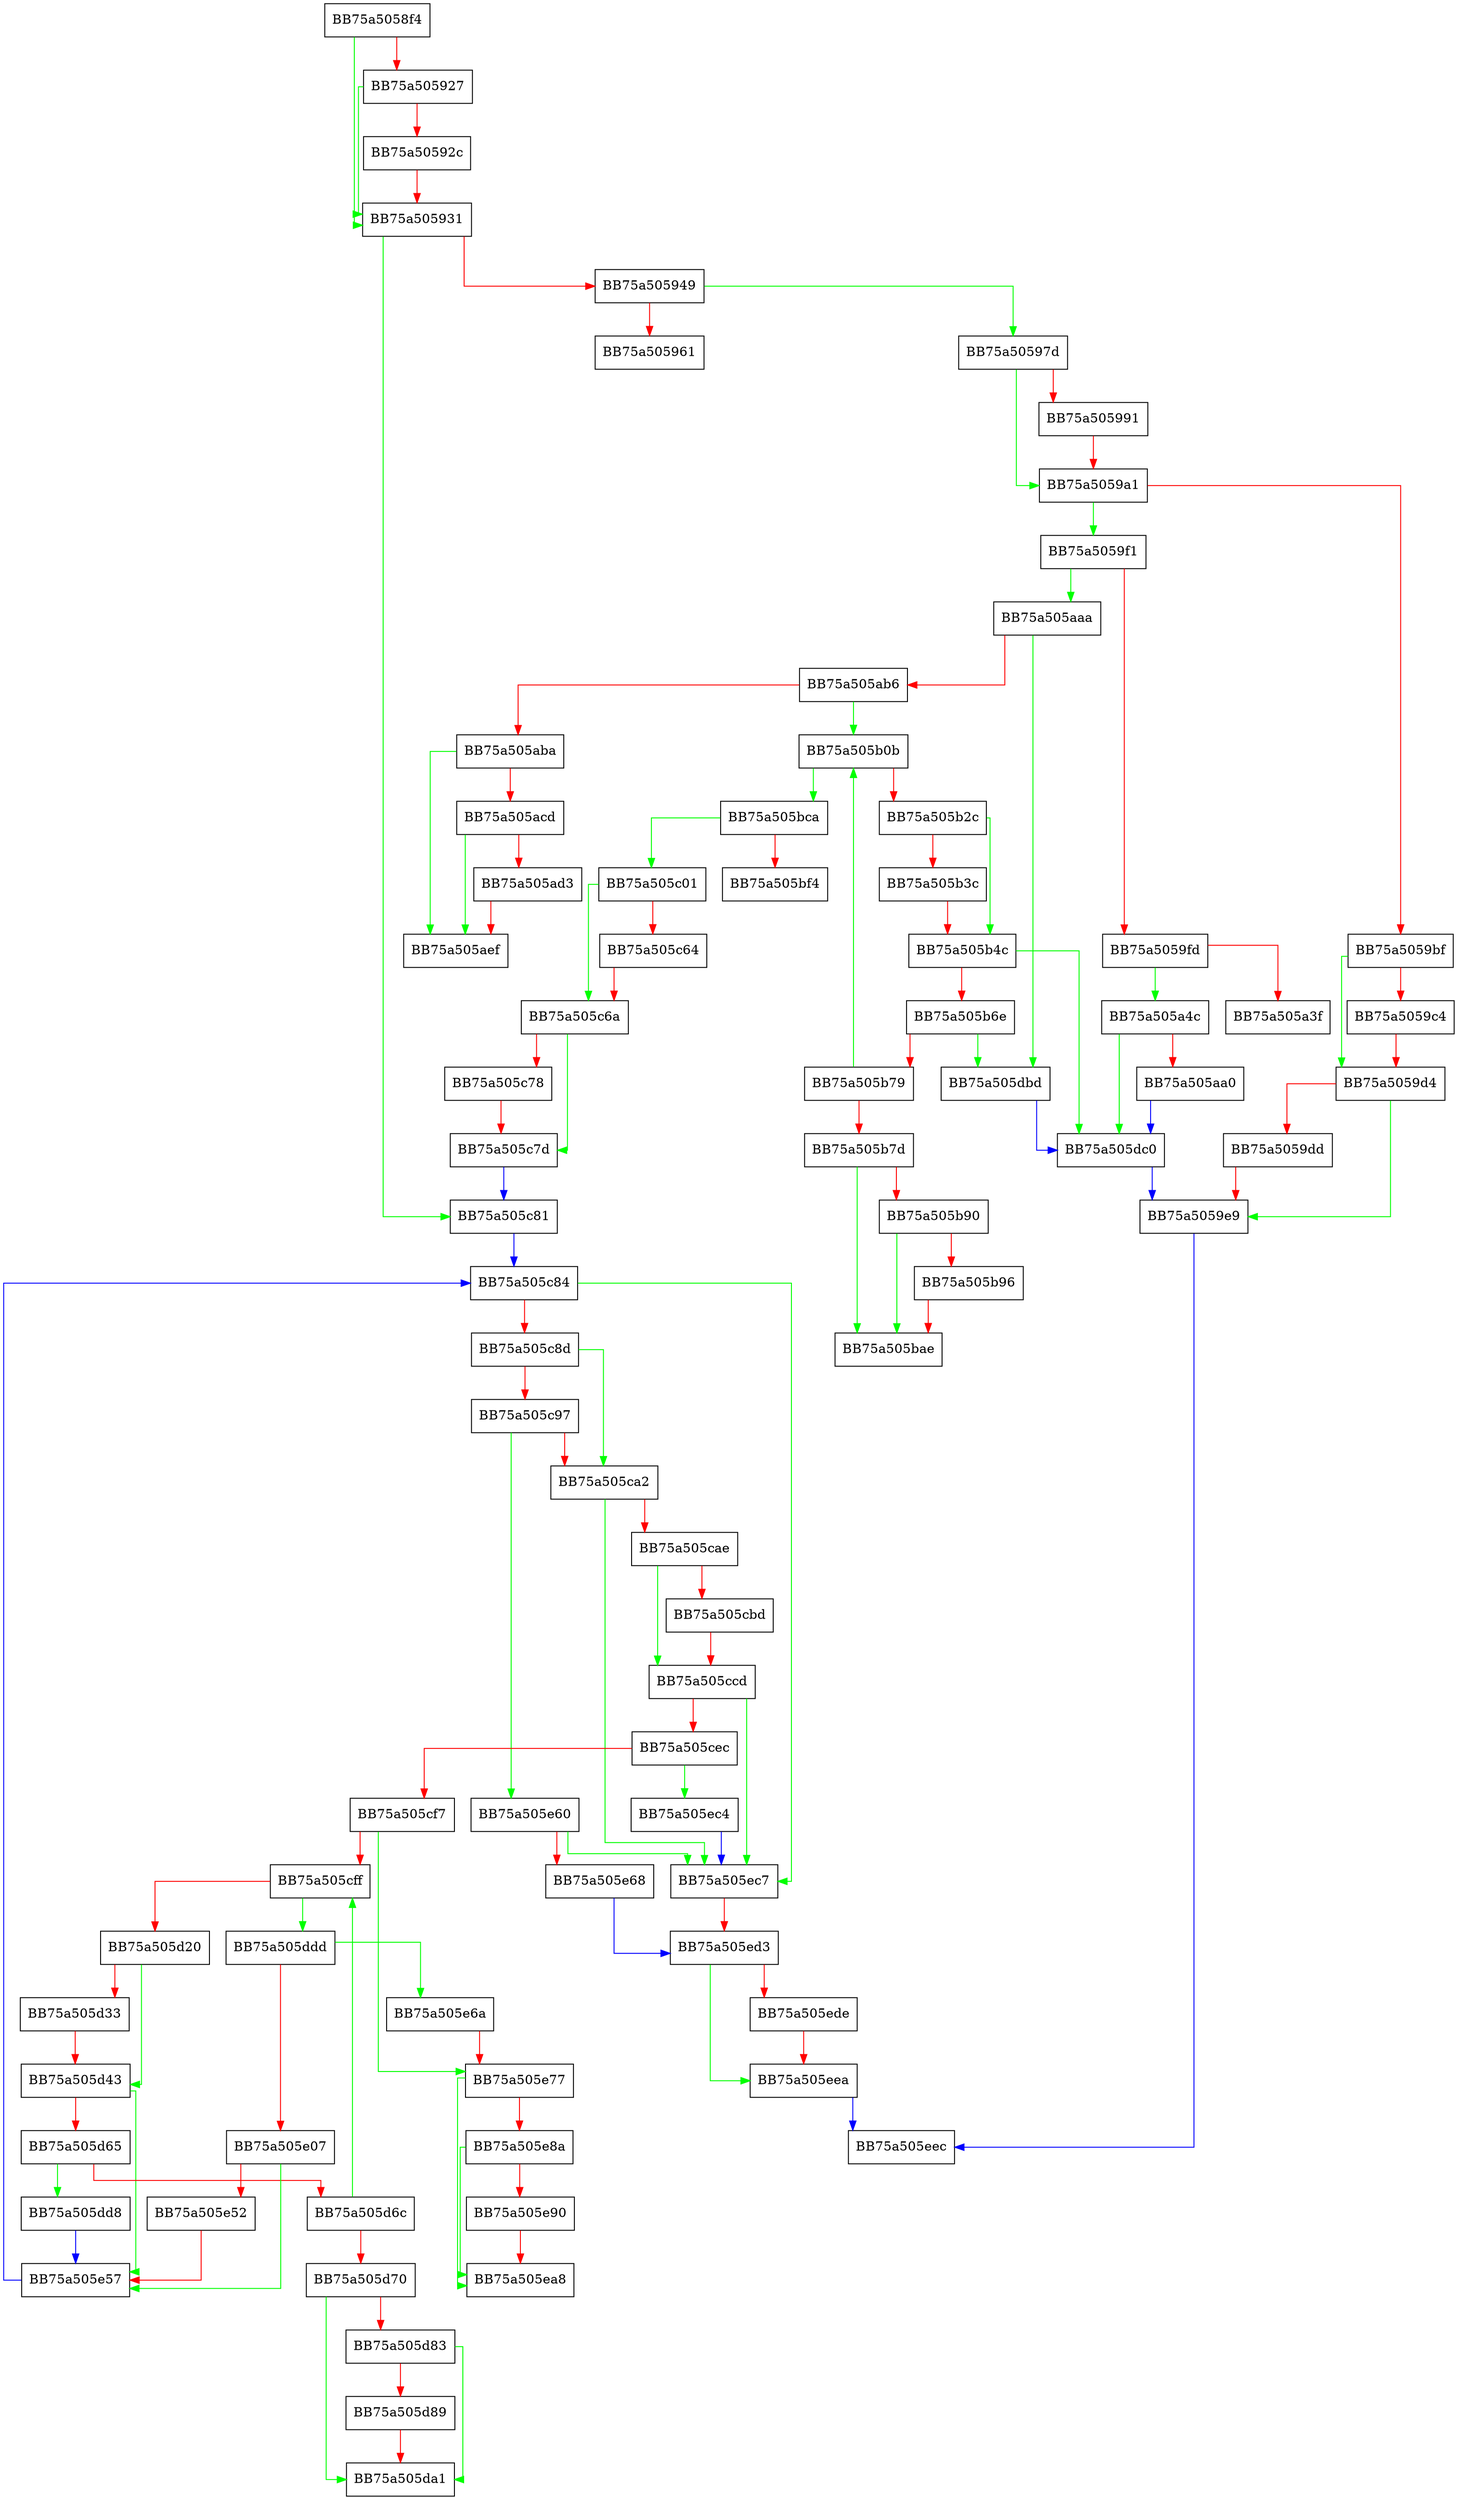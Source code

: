 digraph findWorkInPath {
  node [shape="box"];
  graph [splines=ortho];
  BB75a5058f4 -> BB75a505931 [color="green"];
  BB75a5058f4 -> BB75a505927 [color="red"];
  BB75a505927 -> BB75a505931 [color="green"];
  BB75a505927 -> BB75a50592c [color="red"];
  BB75a50592c -> BB75a505931 [color="red"];
  BB75a505931 -> BB75a505c81 [color="green"];
  BB75a505931 -> BB75a505949 [color="red"];
  BB75a505949 -> BB75a50597d [color="green"];
  BB75a505949 -> BB75a505961 [color="red"];
  BB75a50597d -> BB75a5059a1 [color="green"];
  BB75a50597d -> BB75a505991 [color="red"];
  BB75a505991 -> BB75a5059a1 [color="red"];
  BB75a5059a1 -> BB75a5059f1 [color="green"];
  BB75a5059a1 -> BB75a5059bf [color="red"];
  BB75a5059bf -> BB75a5059d4 [color="green"];
  BB75a5059bf -> BB75a5059c4 [color="red"];
  BB75a5059c4 -> BB75a5059d4 [color="red"];
  BB75a5059d4 -> BB75a5059e9 [color="green"];
  BB75a5059d4 -> BB75a5059dd [color="red"];
  BB75a5059dd -> BB75a5059e9 [color="red"];
  BB75a5059e9 -> BB75a505eec [color="blue"];
  BB75a5059f1 -> BB75a505aaa [color="green"];
  BB75a5059f1 -> BB75a5059fd [color="red"];
  BB75a5059fd -> BB75a505a4c [color="green"];
  BB75a5059fd -> BB75a505a3f [color="red"];
  BB75a505a4c -> BB75a505dc0 [color="green"];
  BB75a505a4c -> BB75a505aa0 [color="red"];
  BB75a505aa0 -> BB75a505dc0 [color="blue"];
  BB75a505aaa -> BB75a505dbd [color="green"];
  BB75a505aaa -> BB75a505ab6 [color="red"];
  BB75a505ab6 -> BB75a505b0b [color="green"];
  BB75a505ab6 -> BB75a505aba [color="red"];
  BB75a505aba -> BB75a505aef [color="green"];
  BB75a505aba -> BB75a505acd [color="red"];
  BB75a505acd -> BB75a505aef [color="green"];
  BB75a505acd -> BB75a505ad3 [color="red"];
  BB75a505ad3 -> BB75a505aef [color="red"];
  BB75a505b0b -> BB75a505bca [color="green"];
  BB75a505b0b -> BB75a505b2c [color="red"];
  BB75a505b2c -> BB75a505b4c [color="green"];
  BB75a505b2c -> BB75a505b3c [color="red"];
  BB75a505b3c -> BB75a505b4c [color="red"];
  BB75a505b4c -> BB75a505dc0 [color="green"];
  BB75a505b4c -> BB75a505b6e [color="red"];
  BB75a505b6e -> BB75a505dbd [color="green"];
  BB75a505b6e -> BB75a505b79 [color="red"];
  BB75a505b79 -> BB75a505b0b [color="green"];
  BB75a505b79 -> BB75a505b7d [color="red"];
  BB75a505b7d -> BB75a505bae [color="green"];
  BB75a505b7d -> BB75a505b90 [color="red"];
  BB75a505b90 -> BB75a505bae [color="green"];
  BB75a505b90 -> BB75a505b96 [color="red"];
  BB75a505b96 -> BB75a505bae [color="red"];
  BB75a505bca -> BB75a505c01 [color="green"];
  BB75a505bca -> BB75a505bf4 [color="red"];
  BB75a505c01 -> BB75a505c6a [color="green"];
  BB75a505c01 -> BB75a505c64 [color="red"];
  BB75a505c64 -> BB75a505c6a [color="red"];
  BB75a505c6a -> BB75a505c7d [color="green"];
  BB75a505c6a -> BB75a505c78 [color="red"];
  BB75a505c78 -> BB75a505c7d [color="red"];
  BB75a505c7d -> BB75a505c81 [color="blue"];
  BB75a505c81 -> BB75a505c84 [color="blue"];
  BB75a505c84 -> BB75a505ec7 [color="green"];
  BB75a505c84 -> BB75a505c8d [color="red"];
  BB75a505c8d -> BB75a505ca2 [color="green"];
  BB75a505c8d -> BB75a505c97 [color="red"];
  BB75a505c97 -> BB75a505e60 [color="green"];
  BB75a505c97 -> BB75a505ca2 [color="red"];
  BB75a505ca2 -> BB75a505ec7 [color="green"];
  BB75a505ca2 -> BB75a505cae [color="red"];
  BB75a505cae -> BB75a505ccd [color="green"];
  BB75a505cae -> BB75a505cbd [color="red"];
  BB75a505cbd -> BB75a505ccd [color="red"];
  BB75a505ccd -> BB75a505ec7 [color="green"];
  BB75a505ccd -> BB75a505cec [color="red"];
  BB75a505cec -> BB75a505ec4 [color="green"];
  BB75a505cec -> BB75a505cf7 [color="red"];
  BB75a505cf7 -> BB75a505e77 [color="green"];
  BB75a505cf7 -> BB75a505cff [color="red"];
  BB75a505cff -> BB75a505ddd [color="green"];
  BB75a505cff -> BB75a505d20 [color="red"];
  BB75a505d20 -> BB75a505d43 [color="green"];
  BB75a505d20 -> BB75a505d33 [color="red"];
  BB75a505d33 -> BB75a505d43 [color="red"];
  BB75a505d43 -> BB75a505e57 [color="green"];
  BB75a505d43 -> BB75a505d65 [color="red"];
  BB75a505d65 -> BB75a505dd8 [color="green"];
  BB75a505d65 -> BB75a505d6c [color="red"];
  BB75a505d6c -> BB75a505cff [color="green"];
  BB75a505d6c -> BB75a505d70 [color="red"];
  BB75a505d70 -> BB75a505da1 [color="green"];
  BB75a505d70 -> BB75a505d83 [color="red"];
  BB75a505d83 -> BB75a505da1 [color="green"];
  BB75a505d83 -> BB75a505d89 [color="red"];
  BB75a505d89 -> BB75a505da1 [color="red"];
  BB75a505dbd -> BB75a505dc0 [color="blue"];
  BB75a505dc0 -> BB75a5059e9 [color="blue"];
  BB75a505dd8 -> BB75a505e57 [color="blue"];
  BB75a505ddd -> BB75a505e6a [color="green"];
  BB75a505ddd -> BB75a505e07 [color="red"];
  BB75a505e07 -> BB75a505e57 [color="green"];
  BB75a505e07 -> BB75a505e52 [color="red"];
  BB75a505e52 -> BB75a505e57 [color="red"];
  BB75a505e57 -> BB75a505c84 [color="blue"];
  BB75a505e60 -> BB75a505ec7 [color="green"];
  BB75a505e60 -> BB75a505e68 [color="red"];
  BB75a505e68 -> BB75a505ed3 [color="blue"];
  BB75a505e6a -> BB75a505e77 [color="red"];
  BB75a505e77 -> BB75a505ea8 [color="green"];
  BB75a505e77 -> BB75a505e8a [color="red"];
  BB75a505e8a -> BB75a505ea8 [color="green"];
  BB75a505e8a -> BB75a505e90 [color="red"];
  BB75a505e90 -> BB75a505ea8 [color="red"];
  BB75a505ec4 -> BB75a505ec7 [color="blue"];
  BB75a505ec7 -> BB75a505ed3 [color="red"];
  BB75a505ed3 -> BB75a505eea [color="green"];
  BB75a505ed3 -> BB75a505ede [color="red"];
  BB75a505ede -> BB75a505eea [color="red"];
  BB75a505eea -> BB75a505eec [color="blue"];
}